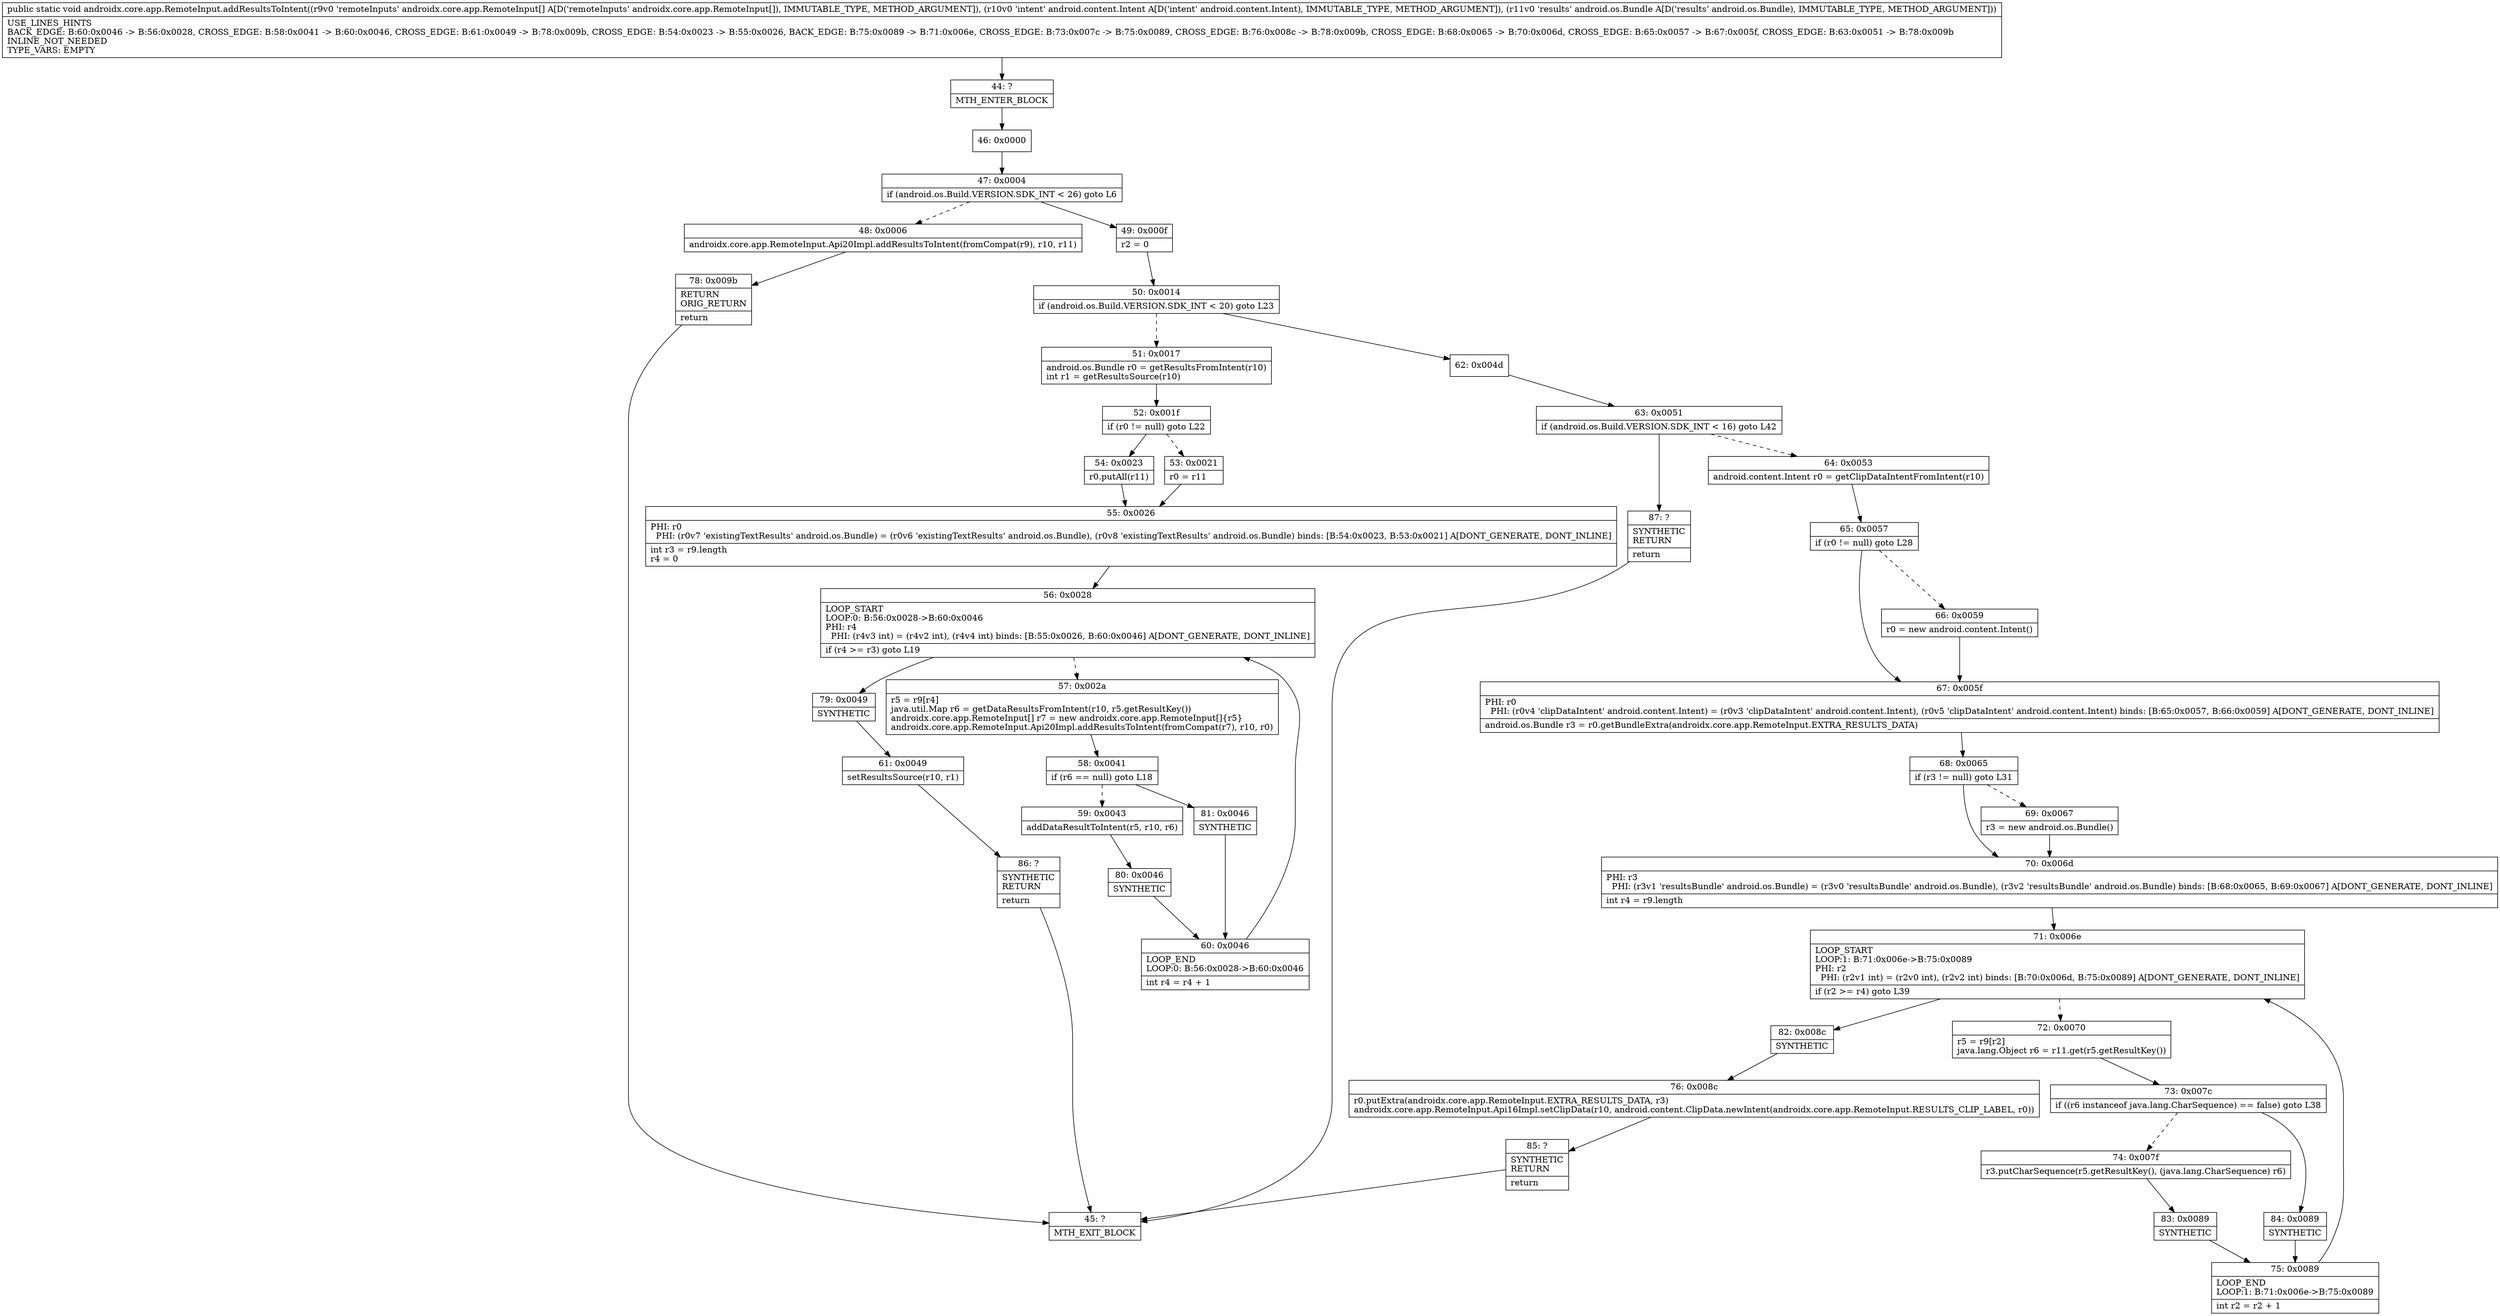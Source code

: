 digraph "CFG forandroidx.core.app.RemoteInput.addResultsToIntent([Landroidx\/core\/app\/RemoteInput;Landroid\/content\/Intent;Landroid\/os\/Bundle;)V" {
Node_44 [shape=record,label="{44\:\ ?|MTH_ENTER_BLOCK\l}"];
Node_46 [shape=record,label="{46\:\ 0x0000}"];
Node_47 [shape=record,label="{47\:\ 0x0004|if (android.os.Build.VERSION.SDK_INT \< 26) goto L6\l}"];
Node_48 [shape=record,label="{48\:\ 0x0006|androidx.core.app.RemoteInput.Api20Impl.addResultsToIntent(fromCompat(r9), r10, r11)\l}"];
Node_78 [shape=record,label="{78\:\ 0x009b|RETURN\lORIG_RETURN\l|return\l}"];
Node_45 [shape=record,label="{45\:\ ?|MTH_EXIT_BLOCK\l}"];
Node_49 [shape=record,label="{49\:\ 0x000f|r2 = 0\l}"];
Node_50 [shape=record,label="{50\:\ 0x0014|if (android.os.Build.VERSION.SDK_INT \< 20) goto L23\l}"];
Node_51 [shape=record,label="{51\:\ 0x0017|android.os.Bundle r0 = getResultsFromIntent(r10)\lint r1 = getResultsSource(r10)\l}"];
Node_52 [shape=record,label="{52\:\ 0x001f|if (r0 != null) goto L22\l}"];
Node_53 [shape=record,label="{53\:\ 0x0021|r0 = r11\l}"];
Node_55 [shape=record,label="{55\:\ 0x0026|PHI: r0 \l  PHI: (r0v7 'existingTextResults' android.os.Bundle) = (r0v6 'existingTextResults' android.os.Bundle), (r0v8 'existingTextResults' android.os.Bundle) binds: [B:54:0x0023, B:53:0x0021] A[DONT_GENERATE, DONT_INLINE]\l|int r3 = r9.length\lr4 = 0\l}"];
Node_56 [shape=record,label="{56\:\ 0x0028|LOOP_START\lLOOP:0: B:56:0x0028\-\>B:60:0x0046\lPHI: r4 \l  PHI: (r4v3 int) = (r4v2 int), (r4v4 int) binds: [B:55:0x0026, B:60:0x0046] A[DONT_GENERATE, DONT_INLINE]\l|if (r4 \>= r3) goto L19\l}"];
Node_57 [shape=record,label="{57\:\ 0x002a|r5 = r9[r4]\ljava.util.Map r6 = getDataResultsFromIntent(r10, r5.getResultKey())\landroidx.core.app.RemoteInput[] r7 = new androidx.core.app.RemoteInput[]\{r5\}\landroidx.core.app.RemoteInput.Api20Impl.addResultsToIntent(fromCompat(r7), r10, r0)\l}"];
Node_58 [shape=record,label="{58\:\ 0x0041|if (r6 == null) goto L18\l}"];
Node_59 [shape=record,label="{59\:\ 0x0043|addDataResultToIntent(r5, r10, r6)\l}"];
Node_80 [shape=record,label="{80\:\ 0x0046|SYNTHETIC\l}"];
Node_60 [shape=record,label="{60\:\ 0x0046|LOOP_END\lLOOP:0: B:56:0x0028\-\>B:60:0x0046\l|int r4 = r4 + 1\l}"];
Node_81 [shape=record,label="{81\:\ 0x0046|SYNTHETIC\l}"];
Node_79 [shape=record,label="{79\:\ 0x0049|SYNTHETIC\l}"];
Node_61 [shape=record,label="{61\:\ 0x0049|setResultsSource(r10, r1)\l}"];
Node_86 [shape=record,label="{86\:\ ?|SYNTHETIC\lRETURN\l|return\l}"];
Node_54 [shape=record,label="{54\:\ 0x0023|r0.putAll(r11)\l}"];
Node_62 [shape=record,label="{62\:\ 0x004d}"];
Node_63 [shape=record,label="{63\:\ 0x0051|if (android.os.Build.VERSION.SDK_INT \< 16) goto L42\l}"];
Node_64 [shape=record,label="{64\:\ 0x0053|android.content.Intent r0 = getClipDataIntentFromIntent(r10)\l}"];
Node_65 [shape=record,label="{65\:\ 0x0057|if (r0 != null) goto L28\l}"];
Node_66 [shape=record,label="{66\:\ 0x0059|r0 = new android.content.Intent()\l}"];
Node_67 [shape=record,label="{67\:\ 0x005f|PHI: r0 \l  PHI: (r0v4 'clipDataIntent' android.content.Intent) = (r0v3 'clipDataIntent' android.content.Intent), (r0v5 'clipDataIntent' android.content.Intent) binds: [B:65:0x0057, B:66:0x0059] A[DONT_GENERATE, DONT_INLINE]\l|android.os.Bundle r3 = r0.getBundleExtra(androidx.core.app.RemoteInput.EXTRA_RESULTS_DATA)\l}"];
Node_68 [shape=record,label="{68\:\ 0x0065|if (r3 != null) goto L31\l}"];
Node_69 [shape=record,label="{69\:\ 0x0067|r3 = new android.os.Bundle()\l}"];
Node_70 [shape=record,label="{70\:\ 0x006d|PHI: r3 \l  PHI: (r3v1 'resultsBundle' android.os.Bundle) = (r3v0 'resultsBundle' android.os.Bundle), (r3v2 'resultsBundle' android.os.Bundle) binds: [B:68:0x0065, B:69:0x0067] A[DONT_GENERATE, DONT_INLINE]\l|int r4 = r9.length\l}"];
Node_71 [shape=record,label="{71\:\ 0x006e|LOOP_START\lLOOP:1: B:71:0x006e\-\>B:75:0x0089\lPHI: r2 \l  PHI: (r2v1 int) = (r2v0 int), (r2v2 int) binds: [B:70:0x006d, B:75:0x0089] A[DONT_GENERATE, DONT_INLINE]\l|if (r2 \>= r4) goto L39\l}"];
Node_72 [shape=record,label="{72\:\ 0x0070|r5 = r9[r2]\ljava.lang.Object r6 = r11.get(r5.getResultKey())\l}"];
Node_73 [shape=record,label="{73\:\ 0x007c|if ((r6 instanceof java.lang.CharSequence) == false) goto L38\l}"];
Node_74 [shape=record,label="{74\:\ 0x007f|r3.putCharSequence(r5.getResultKey(), (java.lang.CharSequence) r6)\l}"];
Node_83 [shape=record,label="{83\:\ 0x0089|SYNTHETIC\l}"];
Node_75 [shape=record,label="{75\:\ 0x0089|LOOP_END\lLOOP:1: B:71:0x006e\-\>B:75:0x0089\l|int r2 = r2 + 1\l}"];
Node_84 [shape=record,label="{84\:\ 0x0089|SYNTHETIC\l}"];
Node_82 [shape=record,label="{82\:\ 0x008c|SYNTHETIC\l}"];
Node_76 [shape=record,label="{76\:\ 0x008c|r0.putExtra(androidx.core.app.RemoteInput.EXTRA_RESULTS_DATA, r3)\landroidx.core.app.RemoteInput.Api16Impl.setClipData(r10, android.content.ClipData.newIntent(androidx.core.app.RemoteInput.RESULTS_CLIP_LABEL, r0))\l}"];
Node_85 [shape=record,label="{85\:\ ?|SYNTHETIC\lRETURN\l|return\l}"];
Node_87 [shape=record,label="{87\:\ ?|SYNTHETIC\lRETURN\l|return\l}"];
MethodNode[shape=record,label="{public static void androidx.core.app.RemoteInput.addResultsToIntent((r9v0 'remoteInputs' androidx.core.app.RemoteInput[] A[D('remoteInputs' androidx.core.app.RemoteInput[]), IMMUTABLE_TYPE, METHOD_ARGUMENT]), (r10v0 'intent' android.content.Intent A[D('intent' android.content.Intent), IMMUTABLE_TYPE, METHOD_ARGUMENT]), (r11v0 'results' android.os.Bundle A[D('results' android.os.Bundle), IMMUTABLE_TYPE, METHOD_ARGUMENT]))  | USE_LINES_HINTS\lBACK_EDGE: B:60:0x0046 \-\> B:56:0x0028, CROSS_EDGE: B:58:0x0041 \-\> B:60:0x0046, CROSS_EDGE: B:61:0x0049 \-\> B:78:0x009b, CROSS_EDGE: B:54:0x0023 \-\> B:55:0x0026, BACK_EDGE: B:75:0x0089 \-\> B:71:0x006e, CROSS_EDGE: B:73:0x007c \-\> B:75:0x0089, CROSS_EDGE: B:76:0x008c \-\> B:78:0x009b, CROSS_EDGE: B:68:0x0065 \-\> B:70:0x006d, CROSS_EDGE: B:65:0x0057 \-\> B:67:0x005f, CROSS_EDGE: B:63:0x0051 \-\> B:78:0x009b\lINLINE_NOT_NEEDED\lTYPE_VARS: EMPTY\l}"];
MethodNode -> Node_44;Node_44 -> Node_46;
Node_46 -> Node_47;
Node_47 -> Node_48[style=dashed];
Node_47 -> Node_49;
Node_48 -> Node_78;
Node_78 -> Node_45;
Node_49 -> Node_50;
Node_50 -> Node_51[style=dashed];
Node_50 -> Node_62;
Node_51 -> Node_52;
Node_52 -> Node_53[style=dashed];
Node_52 -> Node_54;
Node_53 -> Node_55;
Node_55 -> Node_56;
Node_56 -> Node_57[style=dashed];
Node_56 -> Node_79;
Node_57 -> Node_58;
Node_58 -> Node_59[style=dashed];
Node_58 -> Node_81;
Node_59 -> Node_80;
Node_80 -> Node_60;
Node_60 -> Node_56;
Node_81 -> Node_60;
Node_79 -> Node_61;
Node_61 -> Node_86;
Node_86 -> Node_45;
Node_54 -> Node_55;
Node_62 -> Node_63;
Node_63 -> Node_64[style=dashed];
Node_63 -> Node_87;
Node_64 -> Node_65;
Node_65 -> Node_66[style=dashed];
Node_65 -> Node_67;
Node_66 -> Node_67;
Node_67 -> Node_68;
Node_68 -> Node_69[style=dashed];
Node_68 -> Node_70;
Node_69 -> Node_70;
Node_70 -> Node_71;
Node_71 -> Node_72[style=dashed];
Node_71 -> Node_82;
Node_72 -> Node_73;
Node_73 -> Node_74[style=dashed];
Node_73 -> Node_84;
Node_74 -> Node_83;
Node_83 -> Node_75;
Node_75 -> Node_71;
Node_84 -> Node_75;
Node_82 -> Node_76;
Node_76 -> Node_85;
Node_85 -> Node_45;
Node_87 -> Node_45;
}

